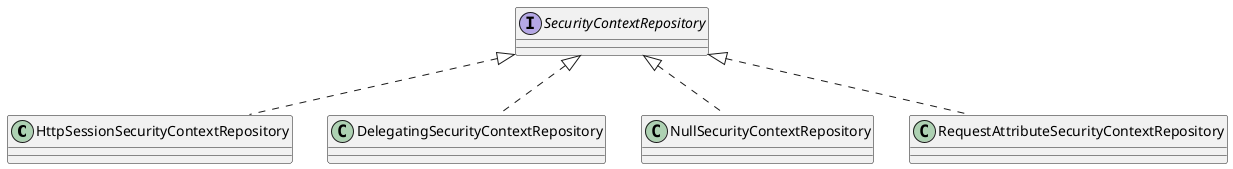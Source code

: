 @startuml
'https://plantuml.com/class-diagram

class HttpSessionSecurityContextRepository
class DelegatingSecurityContextRepository
class NullSecurityContextRepository
class RequestAttributeSecurityContextRepository
interface SecurityContextRepository

SecurityContextRepository <|.. HttpSessionSecurityContextRepository
SecurityContextRepository <|.. DelegatingSecurityContextRepository
SecurityContextRepository <|.. NullSecurityContextRepository
SecurityContextRepository <|.. RequestAttributeSecurityContextRepository


@enduml